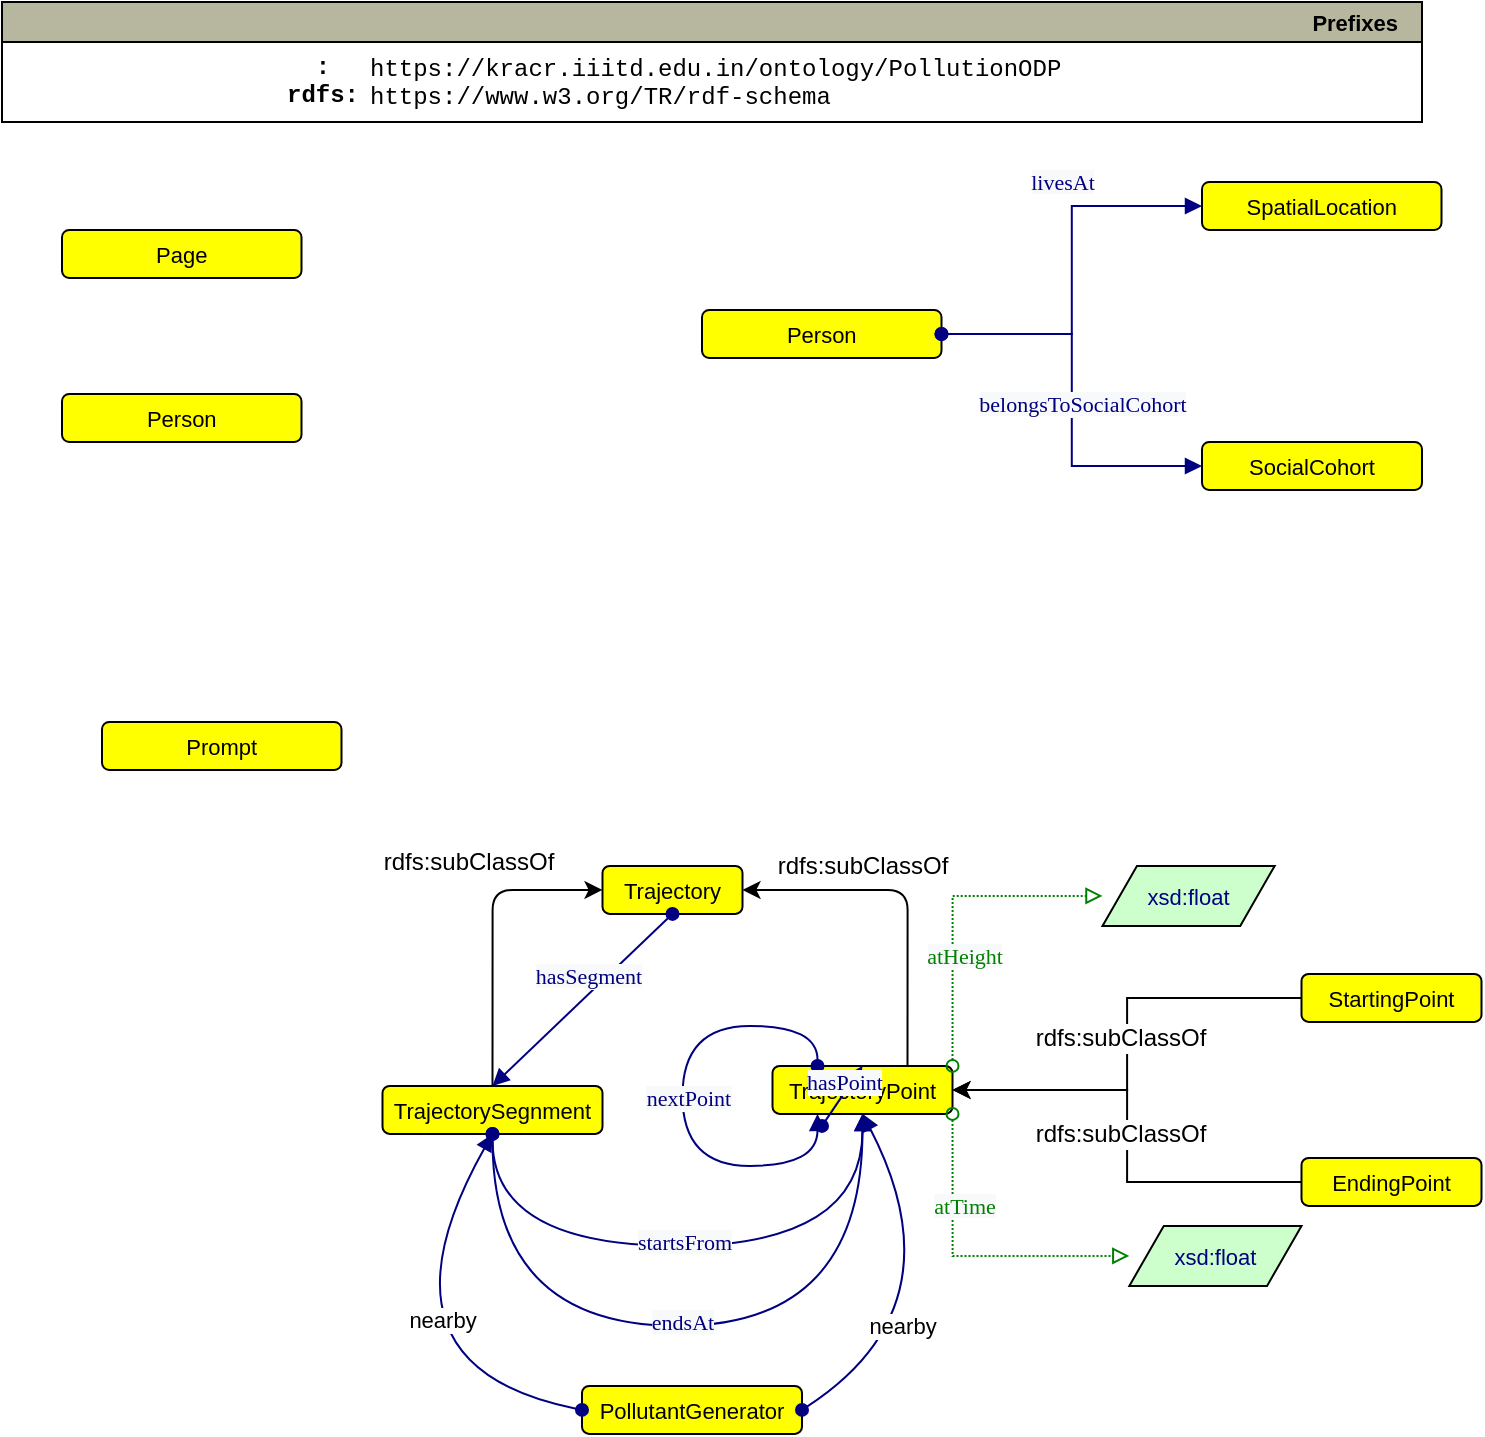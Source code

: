<mxfile version="20.2.8" type="device"><diagram id="t25Kp6jmq_1cI3zwCiK2" name="Page-1"><mxGraphModel dx="1069" dy="615" grid="1" gridSize="10" guides="1" tooltips="1" connect="1" arrows="1" fold="1" page="1" pageScale="1" pageWidth="1000" pageHeight="1000" math="0" shadow="0"><root><mxCell id="0"/><mxCell id="1" parent="0"/><mxCell id="T0KytU28zX8Ys8UfOtSf-1" value="Trajectory" style="graphMlID=n4;shape=rect;rounded=1;arcsize=30;fillColor=#ffff00;strokeColor=#000000;strokeWidth=1.0;fontSize=11;" parent="1" vertex="1"><mxGeometry x="320.25" y="431.95" width="70" height="24" as="geometry"/></mxCell><mxCell id="T0KytU28zX8Ys8UfOtSf-6" value="TrajectorySegnment" style="graphMlID=n4;shape=rect;rounded=1;arcsize=30;fillColor=#ffff00;strokeColor=#000000;strokeWidth=1.0;fontSize=11;" parent="1" vertex="1"><mxGeometry x="210.25" y="541.95" width="110" height="24" as="geometry"/></mxCell><mxCell id="T0KytU28zX8Ys8UfOtSf-8" value="" style="graphMlID=e0;rounded=0;endArrow=block;strokeColor=#000080;strokeWidth=1.0;startArrow=oval;startFill=1;endFill=1;exitX=0.5;exitY=1;exitDx=0;exitDy=0;entryX=0.5;entryY=0;entryDx=0;entryDy=0;fontSize=11;" parent="1" source="T0KytU28zX8Ys8UfOtSf-1" target="T0KytU28zX8Ys8UfOtSf-6" edge="1"><mxGeometry relative="1" as="geometry"><mxPoint x="390.25" y="582.032" as="sourcePoint"/><mxPoint x="541.25" y="581.95" as="targetPoint"/></mxGeometry></mxCell><mxCell id="T0KytU28zX8Ys8UfOtSf-9" value="&lt;span style=&quot;color: rgb(0, 0, 128); font-family: dialog; font-size: 11px; background-color: rgb(248, 249, 250);&quot;&gt;hasSegment&lt;/span&gt;" style="text;html=1;align=center;verticalAlign=middle;resizable=0;points=[];labelBackgroundColor=#ffffff;fontSize=11;" parent="T0KytU28zX8Ys8UfOtSf-8" vertex="1" connectable="0"><mxGeometry x="-0.017" y="2" relative="1" as="geometry"><mxPoint y="-13" as="offset"/></mxGeometry></mxCell><mxCell id="T0KytU28zX8Ys8UfOtSf-10" value="TrajectoryPoint" style="graphMlID=n4;shape=rect;rounded=1;arcsize=30;fillColor=#ffff00;strokeColor=#000000;strokeWidth=1.0;fontSize=11;" parent="1" vertex="1"><mxGeometry x="405.25" y="531.95" width="90" height="24" as="geometry"/></mxCell><mxCell id="T0KytU28zX8Ys8UfOtSf-19" value="" style="graphMlID=e0;rounded=0;endArrow=block;strokeColor=#000080;strokeWidth=1.0;startArrow=oval;startFill=1;endFill=1;fontSize=11;entryX=0.25;entryY=1;entryDx=0;entryDy=0;edgeStyle=orthogonalEdgeStyle;curved=1;exitX=0.25;exitY=0;exitDx=0;exitDy=0;" parent="1" source="T0KytU28zX8Ys8UfOtSf-10" target="T0KytU28zX8Ys8UfOtSf-10" edge="1"><mxGeometry relative="1" as="geometry"><mxPoint x="490.25" y="501.95" as="sourcePoint"/><mxPoint x="526.25" y="521.95" as="targetPoint"/><Array as="points"><mxPoint x="428.25" y="511.95"/><mxPoint x="360.25" y="511.95"/><mxPoint x="360.25" y="581.95"/><mxPoint x="428.25" y="581.95"/></Array></mxGeometry></mxCell><mxCell id="T0KytU28zX8Ys8UfOtSf-20" value="&lt;span style=&quot;color: rgb(0 , 0 , 128) ; font-family: &amp;#34;dialog&amp;#34; ; font-size: 11px ; background-color: rgb(248 , 249 , 250)&quot;&gt;nextPoint&lt;/span&gt;" style="text;html=1;align=center;verticalAlign=middle;resizable=0;points=[];labelBackgroundColor=#ffffff;fontSize=11;" parent="T0KytU28zX8Ys8UfOtSf-19" vertex="1" connectable="0"><mxGeometry x="-0.017" y="2" relative="1" as="geometry"><mxPoint as="offset"/></mxGeometry></mxCell><mxCell id="T0KytU28zX8Ys8UfOtSf-25" value="" style="graphMlID=e0;rounded=0;endArrow=block;strokeColor=#000080;strokeWidth=1.0;startArrow=oval;startFill=1;endFill=1;fontSize=11;entryX=0.5;entryY=0;entryDx=0;entryDy=0;" parent="1" target="T0KytU28zX8Ys8UfOtSf-10" edge="1"><mxGeometry relative="1" as="geometry"><mxPoint x="430" y="561.95" as="sourcePoint"/><mxPoint x="526.25" y="455.95" as="targetPoint"/></mxGeometry></mxCell><mxCell id="T0KytU28zX8Ys8UfOtSf-26" value="&lt;span style=&quot;color: rgb(0 , 0 , 128) ; font-family: &amp;#34;dialog&amp;#34; ; font-size: 11px ; background-color: rgb(248 , 249 , 250)&quot;&gt;hasPoint&lt;/span&gt;" style="text;html=1;align=center;verticalAlign=middle;resizable=0;points=[];labelBackgroundColor=#ffffff;fontSize=11;" parent="T0KytU28zX8Ys8UfOtSf-25" vertex="1" connectable="0"><mxGeometry x="-0.017" y="2" relative="1" as="geometry"><mxPoint x="2" y="-6" as="offset"/></mxGeometry></mxCell><mxCell id="T0KytU28zX8Ys8UfOtSf-27" value="" style="graphMlID=e0;rounded=0;endArrow=block;strokeColor=#000080;strokeWidth=1.0;startArrow=oval;startFill=1;endFill=1;fontSize=11;entryX=0.5;entryY=1;entryDx=0;entryDy=0;edgeStyle=orthogonalEdgeStyle;curved=1;exitX=0.5;exitY=1;exitDx=0;exitDy=0;" parent="1" source="T0KytU28zX8Ys8UfOtSf-6" target="T0KytU28zX8Ys8UfOtSf-10" edge="1"><mxGeometry relative="1" as="geometry"><mxPoint x="289.75" y="602.032" as="sourcePoint"/><mxPoint x="440.75" y="601.95" as="targetPoint"/><Array as="points"><mxPoint x="265.25" y="661.95"/><mxPoint x="450.25" y="661.95"/></Array></mxGeometry></mxCell><mxCell id="T0KytU28zX8Ys8UfOtSf-28" value="&lt;span style=&quot;color: rgb(0 , 0 , 128) ; font-family: &amp;#34;dialog&amp;#34; ; font-size: 11px ; background-color: rgb(248 , 249 , 250)&quot;&gt;endsAt&lt;/span&gt;" style="text;html=1;align=center;verticalAlign=middle;resizable=0;points=[];labelBackgroundColor=#ffffff;fontSize=11;" parent="T0KytU28zX8Ys8UfOtSf-27" vertex="1" connectable="0"><mxGeometry x="-0.017" y="2" relative="1" as="geometry"><mxPoint as="offset"/></mxGeometry></mxCell><mxCell id="T0KytU28zX8Ys8UfOtSf-29" value="" style="graphMlID=e0;rounded=0;endArrow=block;strokeColor=#000080;strokeWidth=1.0;startArrow=oval;startFill=1;endFill=1;fontSize=11;entryX=0.5;entryY=1;entryDx=0;entryDy=0;edgeStyle=orthogonalEdgeStyle;curved=1;exitX=0.5;exitY=1;exitDx=0;exitDy=0;" parent="1" edge="1"><mxGeometry relative="1" as="geometry"><mxPoint x="265.25" y="565.95" as="sourcePoint"/><mxPoint x="450.25" y="555.95" as="targetPoint"/><Array as="points"><mxPoint x="265.25" y="621.95"/><mxPoint x="450.25" y="621.95"/></Array></mxGeometry></mxCell><mxCell id="T0KytU28zX8Ys8UfOtSf-30" value="&lt;span style=&quot;color: rgb(0 , 0 , 128) ; font-family: &amp;#34;dialog&amp;#34; ; font-size: 11px ; background-color: rgb(248 , 249 , 250)&quot;&gt;startsFrom&lt;/span&gt;" style="text;html=1;align=center;verticalAlign=middle;resizable=0;points=[];labelBackgroundColor=#ffffff;fontSize=11;" parent="T0KytU28zX8Ys8UfOtSf-29" vertex="1" connectable="0"><mxGeometry x="-0.017" y="2" relative="1" as="geometry"><mxPoint as="offset"/></mxGeometry></mxCell><mxCell id="T0KytU28zX8Ys8UfOtSf-161" value="StartingPoint" style="graphMlID=n4;shape=rect;rounded=1;arcsize=30;fillColor=#ffff00;strokeColor=#000000;strokeWidth=1.0;fontSize=11;" parent="1" vertex="1"><mxGeometry x="669.75" y="485.95" width="90" height="24" as="geometry"/></mxCell><mxCell id="T0KytU28zX8Ys8UfOtSf-162" value="EndingPoint" style="graphMlID=n4;shape=rect;rounded=1;arcsize=30;fillColor=#ffff00;strokeColor=#000000;strokeWidth=1.0;fontSize=11;" parent="1" vertex="1"><mxGeometry x="669.75" y="577.95" width="90" height="24" as="geometry"/></mxCell><mxCell id="T0KytU28zX8Ys8UfOtSf-163" value="" style="endArrow=none;html=1;textDirection=ltr;fontSize=11;strokeWidth=1;exitX=1;exitY=0.5;exitDx=0;exitDy=0;endFill=0;entryX=0;entryY=0.5;entryDx=0;entryDy=0;startArrow=classic;startFill=1;edgeStyle=orthogonalEdgeStyle;strokeColor=default;rounded=0;" parent="1" source="T0KytU28zX8Ys8UfOtSf-10" target="T0KytU28zX8Ys8UfOtSf-161" edge="1"><mxGeometry width="50" height="50" relative="1" as="geometry"><mxPoint x="537.75" y="599.95" as="sourcePoint"/><mxPoint x="462.75" y="647.95" as="targetPoint"/></mxGeometry></mxCell><mxCell id="T0KytU28zX8Ys8UfOtSf-164" value="rdfs:subClassOf" style="text;html=1;align=center;verticalAlign=middle;resizable=0;points=[];labelBackgroundColor=#ffffff;rotation=0;" parent="T0KytU28zX8Ys8UfOtSf-163" vertex="1" connectable="0"><mxGeometry x="-0.221" relative="1" as="geometry"><mxPoint x="-2" y="-26" as="offset"/></mxGeometry></mxCell><mxCell id="T0KytU28zX8Ys8UfOtSf-165" value="" style="endArrow=none;html=1;textDirection=ltr;fontSize=11;strokeWidth=1;exitX=1;exitY=0.5;exitDx=0;exitDy=0;endFill=0;entryX=0;entryY=0.5;entryDx=0;entryDy=0;startArrow=classic;startFill=1;rounded=0;edgeStyle=orthogonalEdgeStyle;" parent="1" source="T0KytU28zX8Ys8UfOtSf-10" target="T0KytU28zX8Ys8UfOtSf-162" edge="1"><mxGeometry width="50" height="50" relative="1" as="geometry"><mxPoint x="500.25" y="585.95" as="sourcePoint"/><mxPoint x="615.25" y="555.95" as="targetPoint"/></mxGeometry></mxCell><mxCell id="T0KytU28zX8Ys8UfOtSf-166" value="rdfs:subClassOf" style="text;html=1;align=center;verticalAlign=middle;resizable=0;points=[];labelBackgroundColor=#ffffff;rotation=0;" parent="T0KytU28zX8Ys8UfOtSf-165" vertex="1" connectable="0"><mxGeometry x="-0.221" relative="1" as="geometry"><mxPoint x="-2" y="22" as="offset"/></mxGeometry></mxCell><mxCell id="bKNdF8KO4itjUQlGir2u-2" value="Prefixes" style="graphMlID=n0;shape=swimlane;startSize=20;fillColor=#b7b69e;strokeColor=#000000;strokeWidth=1.0;align=right;spacingRight=10;fontStyle=1;fontSize=11;" parent="1" vertex="1"><mxGeometry x="20" width="710" height="60" as="geometry"/></mxCell><mxCell id="bKNdF8KO4itjUQlGir2u-3" value="&lt;b&gt;:&lt;/b&gt;&lt;b&gt;&lt;br&gt;&lt;/b&gt;&lt;b&gt;rdfs:&lt;br&gt;&lt;/b&gt;&lt;b&gt;&lt;br&gt;&lt;br&gt;&lt;/b&gt;" style="text;html=1;align=center;verticalAlign=middle;resizable=0;points=[];autosize=1;fontFamily=Courier New;" parent="bKNdF8KO4itjUQlGir2u-2" vertex="1"><mxGeometry x="129.996" y="19" width="60" height="70" as="geometry"/></mxCell><mxCell id="bKNdF8KO4itjUQlGir2u-4" value="https://kracr.iiitd.edu.in/ontology/PollutionODP&lt;br&gt;https://www.w3.org/TR/rdf-schema&lt;br&gt;&lt;br&gt;" style="text;html=1;align=left;verticalAlign=middle;resizable=0;points=[];autosize=1;fontFamily=Courier New;rounded=1;glass=0;" parent="bKNdF8KO4itjUQlGir2u-2" vertex="1"><mxGeometry x="182" y="18" width="370" height="60" as="geometry"/></mxCell><mxCell id="bKNdF8KO4itjUQlGir2u-8" value="xsd:float" style="graphMlID=n6;shape=parallelogram;fillColor=#ccffcc;strokeColor=#000000;strokeWidth=1.0;fontSize=11;fontColor=#000080;" parent="1" vertex="1"><mxGeometry x="570.25" y="431.95" width="86.09" height="30" as="geometry"/></mxCell><mxCell id="bKNdF8KO4itjUQlGir2u-9" value="" style="graphMlID=e6;rounded=0;endArrow=block;strokeColor=#008000;dashed=1;dashPattern=1 1;strokeWidth=1.0;startArrow=oval;startFill=0;endFill=0;fontSize=11;fontColor=#000080;entryX=0;entryY=0.5;entryDx=0;entryDy=0;exitX=1;exitY=0;exitDx=0;exitDy=0;edgeStyle=orthogonalEdgeStyle;" parent="1" source="T0KytU28zX8Ys8UfOtSf-10" target="bKNdF8KO4itjUQlGir2u-8" edge="1"><mxGeometry relative="1" as="geometry"><mxPoint x="967.05" y="726.87" as="sourcePoint"/><mxPoint x="1036.25" y="571.95" as="targetPoint"/></mxGeometry></mxCell><mxCell id="bKNdF8KO4itjUQlGir2u-10" value="&lt;div&gt;&lt;span style=&quot;color: rgb(0 , 128 , 0) ; font-family: &amp;quot;dialog&amp;quot; ; font-size: 11px ; background-color: rgb(248 , 249 , 250)&quot;&gt;atHeight&lt;/span&gt;&lt;/div&gt;" style="text;html=1;align=center;verticalAlign=middle;resizable=0;points=[];labelBackgroundColor=#ffffff;fontSize=11;" parent="bKNdF8KO4itjUQlGir2u-9" vertex="1" connectable="0"><mxGeometry x="-0.087" y="3" relative="1" as="geometry"><mxPoint x="8" y="18" as="offset"/></mxGeometry></mxCell><mxCell id="bKNdF8KO4itjUQlGir2u-11" value="xsd:float" style="graphMlID=n6;shape=parallelogram;fillColor=#ccffcc;strokeColor=#000000;strokeWidth=1.0;fontSize=11;fontColor=#000080;" parent="1" vertex="1"><mxGeometry x="583.66" y="611.95" width="86.09" height="30" as="geometry"/></mxCell><mxCell id="bKNdF8KO4itjUQlGir2u-12" value="" style="graphMlID=e6;rounded=0;endArrow=block;strokeColor=#008000;dashed=1;dashPattern=1 1;strokeWidth=1.0;startArrow=oval;startFill=0;endFill=0;fontSize=11;fontColor=#000080;entryX=0;entryY=0.5;entryDx=0;entryDy=0;exitX=1;exitY=1;exitDx=0;exitDy=0;edgeStyle=orthogonalEdgeStyle;" parent="1" source="T0KytU28zX8Ys8UfOtSf-10" target="bKNdF8KO4itjUQlGir2u-11" edge="1"><mxGeometry relative="1" as="geometry"><mxPoint x="460.25" y="721.95" as="sourcePoint"/><mxPoint x="1023.75" y="761.95" as="targetPoint"/></mxGeometry></mxCell><mxCell id="bKNdF8KO4itjUQlGir2u-13" value="&lt;div&gt;&lt;span style=&quot;color: rgb(0 , 128 , 0) ; font-family: &amp;quot;dialog&amp;quot; ; font-size: 11px ; background-color: rgb(248 , 249 , 250)&quot;&gt;atTime&lt;/span&gt;&lt;/div&gt;" style="text;html=1;align=center;verticalAlign=middle;resizable=0;points=[];labelBackgroundColor=#ffffff;fontSize=11;" parent="bKNdF8KO4itjUQlGir2u-12" vertex="1" connectable="0"><mxGeometry x="-0.087" y="3" relative="1" as="geometry"><mxPoint x="4" y="-22" as="offset"/></mxGeometry></mxCell><mxCell id="bKNdF8KO4itjUQlGir2u-14" value="" style="endArrow=none;html=1;textDirection=ltr;fontSize=11;strokeWidth=1;exitX=0;exitY=0.5;exitDx=0;exitDy=0;endFill=0;entryX=0.5;entryY=0;entryDx=0;entryDy=0;startArrow=classic;startFill=1;rounded=1;edgeStyle=orthogonalEdgeStyle;" parent="1" source="T0KytU28zX8Ys8UfOtSf-1" target="T0KytU28zX8Ys8UfOtSf-6" edge="1"><mxGeometry width="50" height="50" relative="1" as="geometry"><mxPoint x="120.25" y="651.95" as="sourcePoint"/><mxPoint x="294.75" y="697.95" as="targetPoint"/></mxGeometry></mxCell><mxCell id="bKNdF8KO4itjUQlGir2u-15" value="rdfs:subClassOf" style="text;html=1;align=center;verticalAlign=middle;resizable=0;points=[];labelBackgroundColor=#ffffff;rotation=0;" parent="bKNdF8KO4itjUQlGir2u-14" vertex="1" connectable="0"><mxGeometry x="-0.221" relative="1" as="geometry"><mxPoint x="-13" y="-19" as="offset"/></mxGeometry></mxCell><mxCell id="bKNdF8KO4itjUQlGir2u-16" value="" style="endArrow=none;html=1;textDirection=ltr;fontSize=11;strokeWidth=1;exitX=1;exitY=0.5;exitDx=0;exitDy=0;endFill=0;entryX=0.75;entryY=0;entryDx=0;entryDy=0;startArrow=classic;startFill=1;rounded=1;edgeStyle=orthogonalEdgeStyle;" parent="1" source="T0KytU28zX8Ys8UfOtSf-1" target="T0KytU28zX8Ys8UfOtSf-10" edge="1"><mxGeometry width="50" height="50" relative="1" as="geometry"><mxPoint x="195.25" y="455.95" as="sourcePoint"/><mxPoint x="140.25" y="553.95" as="targetPoint"/></mxGeometry></mxCell><mxCell id="bKNdF8KO4itjUQlGir2u-17" value="rdfs:subClassOf" style="text;html=1;align=center;verticalAlign=middle;resizable=0;points=[];labelBackgroundColor=#ffffff;rotation=0;" parent="bKNdF8KO4itjUQlGir2u-16" vertex="1" connectable="0"><mxGeometry x="-0.221" relative="1" as="geometry"><mxPoint x="-7" y="-12" as="offset"/></mxGeometry></mxCell><mxCell id="bKNdF8KO4itjUQlGir2u-18" value="PollutantGenerator" style="graphMlID=n4;shape=rect;rounded=1;arcsize=30;fillColor=#ffff00;strokeColor=#000000;strokeWidth=1.0;fontSize=11;" parent="1" vertex="1"><mxGeometry x="310" y="691.95" width="110" height="24" as="geometry"/></mxCell><mxCell id="bKNdF8KO4itjUQlGir2u-19" value="" style="graphMlID=e0;endArrow=oval;strokeColor=#000080;strokeWidth=1.0;startArrow=block;startFill=1;endFill=1;exitX=0.5;exitY=1;exitDx=0;exitDy=0;entryX=0;entryY=0.5;entryDx=0;entryDy=0;fontSize=11;curved=1;" parent="1" source="T0KytU28zX8Ys8UfOtSf-6" target="bKNdF8KO4itjUQlGir2u-18" edge="1"><mxGeometry relative="1" as="geometry"><mxPoint x="260" y="629.95" as="sourcePoint"/><mxPoint x="170" y="715.95" as="targetPoint"/><Array as="points"><mxPoint x="200" y="681.95"/></Array></mxGeometry></mxCell><mxCell id="bKNdF8KO4itjUQlGir2u-20" value="nearby" style="text;html=1;align=center;verticalAlign=middle;resizable=0;points=[];labelBackgroundColor=#ffffff;fontSize=11;" parent="bKNdF8KO4itjUQlGir2u-19" vertex="1" connectable="0"><mxGeometry x="-0.017" y="2" relative="1" as="geometry"><mxPoint x="32" y="-13" as="offset"/></mxGeometry></mxCell><mxCell id="bKNdF8KO4itjUQlGir2u-21" value="" style="graphMlID=e0;endArrow=block;strokeColor=#000080;strokeWidth=1.0;startArrow=oval;startFill=1;endFill=1;exitX=1;exitY=0.5;exitDx=0;exitDy=0;entryX=0.5;entryY=1;entryDx=0;entryDy=0;fontSize=11;curved=1;" parent="1" source="bKNdF8KO4itjUQlGir2u-18" target="T0KytU28zX8Ys8UfOtSf-10" edge="1"><mxGeometry relative="1" as="geometry"><mxPoint x="485.25" y="661.95" as="sourcePoint"/><mxPoint x="530" y="799.95" as="targetPoint"/><Array as="points"><mxPoint x="500" y="651.95"/></Array></mxGeometry></mxCell><mxCell id="bKNdF8KO4itjUQlGir2u-22" value="nearby" style="text;html=1;align=center;verticalAlign=middle;resizable=0;points=[];labelBackgroundColor=#ffffff;fontSize=11;" parent="bKNdF8KO4itjUQlGir2u-21" vertex="1" connectable="0"><mxGeometry x="-0.017" y="2" relative="1" as="geometry"><mxPoint x="-26" y="13" as="offset"/></mxGeometry></mxCell><mxCell id="QBrivZDqp-5b9C322zBm-1" value="SocialCohort" style="graphMlID=n4;shape=rect;rounded=1;arcsize=30;fillColor=#ffff00;strokeColor=#000000;strokeWidth=1.0;fontSize=11;" vertex="1" parent="1"><mxGeometry x="620" y="220" width="110" height="24" as="geometry"/></mxCell><mxCell id="QBrivZDqp-5b9C322zBm-2" value="SpatialLocation" style="graphMlID=n4;shape=rect;rounded=1;arcsize=30;fillColor=#ffff00;strokeColor=#000000;strokeWidth=1.0;fontSize=11;" vertex="1" parent="1"><mxGeometry x="620" y="90" width="119.75" height="24" as="geometry"/></mxCell><mxCell id="QBrivZDqp-5b9C322zBm-3" value="Prompt" style="graphMlID=n4;shape=rect;rounded=1;arcsize=30;fillColor=#ffff00;strokeColor=#000000;strokeWidth=1.0;fontSize=11;" vertex="1" parent="1"><mxGeometry x="70" y="360" width="119.75" height="24" as="geometry"/></mxCell><mxCell id="QBrivZDqp-5b9C322zBm-4" value="Person" style="graphMlID=n4;shape=rect;rounded=1;arcsize=30;fillColor=#ffff00;strokeColor=#000000;strokeWidth=1.0;fontSize=11;" vertex="1" parent="1"><mxGeometry x="370" y="154" width="119.75" height="24" as="geometry"/></mxCell><mxCell id="QBrivZDqp-5b9C322zBm-5" value="" style="graphMlID=e0;rounded=0;endArrow=block;strokeColor=#000080;strokeWidth=1.0;startArrow=oval;startFill=1;endFill=1;fontSize=11;entryX=0;entryY=0.5;entryDx=0;entryDy=0;exitX=1;exitY=0.5;exitDx=0;exitDy=0;edgeStyle=orthogonalEdgeStyle;" edge="1" parent="1" source="QBrivZDqp-5b9C322zBm-4" target="QBrivZDqp-5b9C322zBm-1"><mxGeometry relative="1" as="geometry"><mxPoint x="500" y="274.0" as="sourcePoint"/><mxPoint x="685" y="264.0" as="targetPoint"/></mxGeometry></mxCell><mxCell id="QBrivZDqp-5b9C322zBm-6" value="&lt;span style=&quot;color: rgb(0 , 0 , 128) ; font-family: &amp;quot;dialog&amp;quot; ; font-size: 11px ; background-color: rgb(248 , 249 , 250)&quot;&gt;belongsToSocialCohort&lt;/span&gt;" style="text;html=1;align=center;verticalAlign=middle;resizable=0;points=[];labelBackgroundColor=#ffffff;fontSize=11;" vertex="1" connectable="0" parent="QBrivZDqp-5b9C322zBm-5"><mxGeometry x="-0.017" y="2" relative="1" as="geometry"><mxPoint x="3" y="3" as="offset"/></mxGeometry></mxCell><mxCell id="QBrivZDqp-5b9C322zBm-7" value="" style="graphMlID=e0;rounded=0;endArrow=block;strokeColor=#000080;strokeWidth=1.0;startArrow=oval;startFill=1;endFill=1;fontSize=11;entryX=0;entryY=0.5;entryDx=0;entryDy=0;exitX=1;exitY=0.5;exitDx=0;exitDy=0;edgeStyle=orthogonalEdgeStyle;" edge="1" parent="1" source="QBrivZDqp-5b9C322zBm-4" target="QBrivZDqp-5b9C322zBm-2"><mxGeometry relative="1" as="geometry"><mxPoint x="415.25" y="152.0" as="sourcePoint"/><mxPoint x="569.75" y="242.0" as="targetPoint"/></mxGeometry></mxCell><mxCell id="QBrivZDqp-5b9C322zBm-8" value="&lt;span style=&quot;color: rgb(0 , 0 , 128) ; font-family: &amp;quot;dialog&amp;quot; ; font-size: 11px ; background-color: rgb(248 , 249 , 250)&quot;&gt;livesAt&lt;/span&gt;" style="text;html=1;align=center;verticalAlign=middle;resizable=0;points=[];labelBackgroundColor=#ffffff;fontSize=11;" vertex="1" connectable="0" parent="QBrivZDqp-5b9C322zBm-7"><mxGeometry x="-0.017" y="2" relative="1" as="geometry"><mxPoint x="-3" y="-46" as="offset"/></mxGeometry></mxCell><mxCell id="QBrivZDqp-5b9C322zBm-9" value="Page" style="graphMlID=n4;shape=rect;rounded=1;arcsize=30;fillColor=#ffff00;strokeColor=#000000;strokeWidth=1.0;fontSize=11;" vertex="1" parent="1"><mxGeometry x="50" y="114" width="119.75" height="24" as="geometry"/></mxCell><mxCell id="QBrivZDqp-5b9C322zBm-10" value="Person" style="graphMlID=n4;shape=rect;rounded=1;arcsize=30;fillColor=#ffff00;strokeColor=#000000;strokeWidth=1.0;fontSize=11;" vertex="1" parent="1"><mxGeometry x="50" y="196" width="119.75" height="24" as="geometry"/></mxCell></root></mxGraphModel></diagram></mxfile>